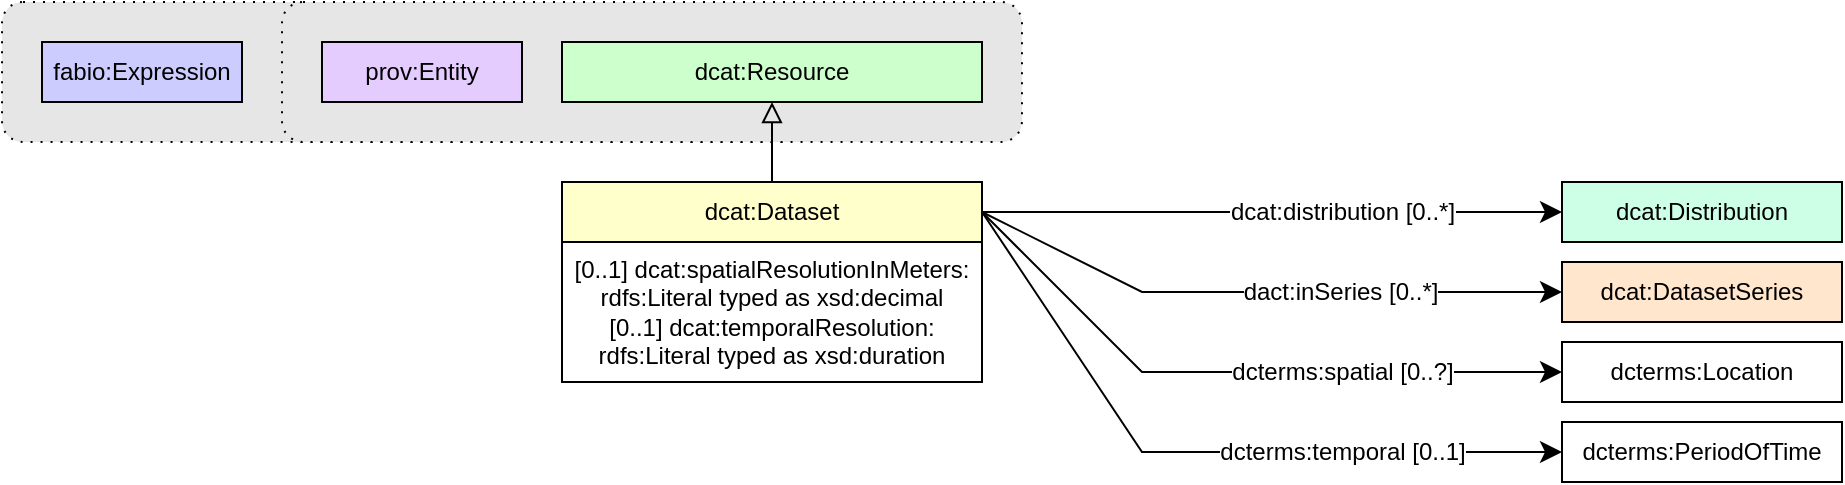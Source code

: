 <mxfile version="26.0.9">
  <diagram name="Page-1" id="dRh6jTIBIImA6vXcn6LJ">
    <mxGraphModel dx="2501" dy="884" grid="1" gridSize="10" guides="1" tooltips="1" connect="1" arrows="1" fold="1" page="1" pageScale="1" pageWidth="827" pageHeight="1169" background="none" math="0" shadow="0">
      <root>
        <mxCell id="0" />
        <mxCell id="1" parent="0" />
        <mxCell id="pjDf02SLqKIFOyRl_HYM-1" value="" style="endArrow=classic;html=1;exitX=1;exitY=0.5;exitDx=0;exitDy=0;entryX=0;entryY=0.5;entryDx=0;entryDy=0;endSize=8;arcSize=0;rounded=0;" parent="1" source="pjDf02SLqKIFOyRl_HYM-14" target="pjDf02SLqKIFOyRl_HYM-10" edge="1">
          <mxGeometry width="50" height="50" relative="1" as="geometry">
            <mxPoint x="239" y="305" as="sourcePoint" />
            <mxPoint x="429" y="305" as="targetPoint" />
          </mxGeometry>
        </mxCell>
        <mxCell id="pjDf02SLqKIFOyRl_HYM-2" value="&lt;div&gt;dcat:distribution [0..*]&lt;/div&gt;" style="text;html=1;align=center;verticalAlign=middle;resizable=0;points=[];labelBackgroundColor=#ffffff;" parent="pjDf02SLqKIFOyRl_HYM-1" vertex="1" connectable="0">
          <mxGeometry x="-0.127" relative="1" as="geometry">
            <mxPoint x="53" as="offset" />
          </mxGeometry>
        </mxCell>
        <mxCell id="pjDf02SLqKIFOyRl_HYM-3" value="" style="endArrow=classic;html=1;exitX=1;exitY=0.5;exitDx=0;exitDy=0;entryX=0;entryY=0.5;entryDx=0;entryDy=0;endSize=8;arcSize=0;rounded=0;" parent="1" source="pjDf02SLqKIFOyRl_HYM-14" target="pjDf02SLqKIFOyRl_HYM-11" edge="1">
          <mxGeometry width="50" height="50" relative="1" as="geometry">
            <mxPoint x="240" y="375" as="sourcePoint" />
            <mxPoint x="530" y="355" as="targetPoint" />
            <Array as="points">
              <mxPoint x="320" y="335" />
            </Array>
          </mxGeometry>
        </mxCell>
        <mxCell id="pjDf02SLqKIFOyRl_HYM-4" value="&lt;div&gt;dact:inSeries [0..*]&lt;/div&gt;" style="text;html=1;align=center;verticalAlign=middle;resizable=0;points=[];labelBackgroundColor=#ffffff;" parent="pjDf02SLqKIFOyRl_HYM-3" vertex="1" connectable="0">
          <mxGeometry x="-0.127" relative="1" as="geometry">
            <mxPoint x="58" as="offset" />
          </mxGeometry>
        </mxCell>
        <mxCell id="pjDf02SLqKIFOyRl_HYM-5" value="" style="endArrow=classic;html=1;exitX=1;exitY=0.5;exitDx=0;exitDy=0;endSize=8;arcSize=0;rounded=0;entryX=0;entryY=0.5;entryDx=0;entryDy=0;" parent="1" source="pjDf02SLqKIFOyRl_HYM-14" target="pjDf02SLqKIFOyRl_HYM-97" edge="1">
          <mxGeometry width="50" height="50" relative="1" as="geometry">
            <mxPoint x="250" y="305" as="sourcePoint" />
            <mxPoint x="530" y="435" as="targetPoint" />
            <Array as="points">
              <mxPoint x="320" y="375" />
            </Array>
          </mxGeometry>
        </mxCell>
        <mxCell id="pjDf02SLqKIFOyRl_HYM-6" value="&lt;div&gt;dcterms:spatial [0..?]&lt;/div&gt;" style="text;html=1;align=center;verticalAlign=middle;resizable=0;points=[];labelBackgroundColor=#ffffff;" parent="pjDf02SLqKIFOyRl_HYM-5" vertex="1" connectable="0">
          <mxGeometry x="-0.127" relative="1" as="geometry">
            <mxPoint x="72" as="offset" />
          </mxGeometry>
        </mxCell>
        <mxCell id="pjDf02SLqKIFOyRl_HYM-10" value="dcat:Distribution" style="rounded=0;whiteSpace=wrap;html=1;snapToPoint=1;points=[[0.1,0],[0.2,0],[0.3,0],[0.4,0],[0.5,0],[0.6,0],[0.7,0],[0.8,0],[0.9,0],[0,0.1],[0,0.3],[0,0.5],[0,0.7],[0,0.9],[0.1,1],[0.2,1],[0.3,1],[0.4,1],[0.5,1],[0.6,1],[0.7,1],[0.8,1],[0.9,1],[1,0.1],[1,0.3],[1,0.5],[1,0.7],[1,0.9]];fillColor=#CCFFE6;" parent="1" vertex="1">
          <mxGeometry x="530" y="280" width="140" height="30" as="geometry" />
        </mxCell>
        <mxCell id="pjDf02SLqKIFOyRl_HYM-11" value="dcat:DatasetSeries" style="rounded=0;whiteSpace=wrap;html=1;snapToPoint=1;points=[[0.1,0],[0.2,0],[0.3,0],[0.4,0],[0.5,0],[0.6,0],[0.7,0],[0.8,0],[0.9,0],[0,0.1],[0,0.3],[0,0.5],[0,0.7],[0,0.9],[0.1,1],[0.2,1],[0.3,1],[0.4,1],[0.5,1],[0.6,1],[0.7,1],[0.8,1],[0.9,1],[1,0.1],[1,0.3],[1,0.5],[1,0.7],[1,0.9]];fillColor=#FFE6CC;" parent="1" vertex="1">
          <mxGeometry x="530" y="320" width="140" height="30" as="geometry" />
        </mxCell>
        <mxCell id="pjDf02SLqKIFOyRl_HYM-19" value="" style="endArrow=classic;html=1;exitX=1;exitY=0.5;exitDx=0;exitDy=0;entryX=0;entryY=0.5;entryDx=0;entryDy=0;endSize=8;arcSize=0;rounded=0;" parent="1" source="pjDf02SLqKIFOyRl_HYM-14" target="pjDf02SLqKIFOyRl_HYM-21" edge="1">
          <mxGeometry width="50" height="50" relative="1" as="geometry">
            <mxPoint x="250" y="495" as="sourcePoint" />
            <mxPoint x="439" y="505" as="targetPoint" />
            <Array as="points">
              <mxPoint x="320" y="415" />
            </Array>
          </mxGeometry>
        </mxCell>
        <mxCell id="pjDf02SLqKIFOyRl_HYM-20" value="&lt;div&gt;dcterms:temporal [0..1]&lt;/div&gt;" style="text;html=1;align=center;verticalAlign=middle;resizable=0;points=[];labelBackgroundColor=#ffffff;" parent="pjDf02SLqKIFOyRl_HYM-19" vertex="1" connectable="0">
          <mxGeometry x="-0.127" relative="1" as="geometry">
            <mxPoint x="89" as="offset" />
          </mxGeometry>
        </mxCell>
        <mxCell id="pjDf02SLqKIFOyRl_HYM-21" value="dcterms:PeriodOfTime" style="rounded=0;whiteSpace=wrap;html=1;snapToPoint=1;points=[[0.1,0],[0.2,0],[0.3,0],[0.4,0],[0.5,0],[0.6,0],[0.7,0],[0.8,0],[0.9,0],[0,0.1],[0,0.3],[0,0.5],[0,0.7],[0,0.9],[0.1,1],[0.2,1],[0.3,1],[0.4,1],[0.5,1],[0.6,1],[0.7,1],[0.8,1],[0.9,1],[1,0.1],[1,0.3],[1,0.5],[1,0.7],[1,0.9]];" parent="1" vertex="1">
          <mxGeometry x="530" y="400" width="140" height="30" as="geometry" />
        </mxCell>
        <mxCell id="pjDf02SLqKIFOyRl_HYM-94" value="" style="group" parent="1" vertex="1" connectable="0">
          <mxGeometry x="30" y="280" width="210" height="100" as="geometry" />
        </mxCell>
        <mxCell id="pjDf02SLqKIFOyRl_HYM-13" value="&lt;div&gt;&lt;span style=&quot;background-color: transparent; color: light-dark(rgb(0, 0, 0), rgb(255, 255, 255));&quot;&gt;[0..1] dcat:spatialResolutionInMeters:&lt;/span&gt;&lt;/div&gt;&lt;div&gt;&lt;span style=&quot;background-color: transparent; color: light-dark(rgb(0, 0, 0), rgb(255, 255, 255));&quot;&gt;rdfs:Literal typed as xsd:decimal&lt;/span&gt;&lt;br&gt;&lt;/div&gt;&lt;div&gt;&lt;div&gt;&lt;span style=&quot;background-color: transparent; color: light-dark(rgb(0, 0, 0), rgb(255, 255, 255));&quot;&gt;[0..1] dcat:temporalResolution:&lt;/span&gt;&lt;/div&gt;&lt;div&gt;&lt;span style=&quot;background-color: transparent; color: light-dark(rgb(0, 0, 0), rgb(255, 255, 255));&quot;&gt;rdfs:Literal typed as xsd:duration&lt;/span&gt;&lt;/div&gt;&lt;/div&gt;" style="rounded=0;whiteSpace=wrap;html=1;snapToPoint=1;points=[[0.1,0],[0.2,0],[0.3,0],[0.4,0],[0.5,0],[0.6,0],[0.7,0],[0.8,0],[0.9,0],[0,0.1],[0,0.3],[0,0.5],[0,0.7],[0,0.9],[0.1,1],[0.2,1],[0.3,1],[0.4,1],[0.5,1],[0.6,1],[0.7,1],[0.8,1],[0.9,1],[1,0.1],[1,0.3],[1,0.5],[1,0.7],[1,0.9]];" parent="pjDf02SLqKIFOyRl_HYM-94" vertex="1">
          <mxGeometry y="30" width="210" height="70" as="geometry" />
        </mxCell>
        <mxCell id="pjDf02SLqKIFOyRl_HYM-14" value="dcat:Dataset" style="rounded=0;whiteSpace=wrap;html=1;snapToPoint=1;points=[[0.1,0],[0.2,0],[0.3,0],[0.4,0],[0.5,0],[0.6,0],[0.7,0],[0.8,0],[0.9,0],[0,0.1],[0,0.3],[0,0.5],[0,0.7],[0,0.9],[0.1,1],[0.2,1],[0.3,1],[0.4,1],[0.5,1],[0.6,1],[0.7,1],[0.8,1],[0.9,1],[1,0.1],[1,0.3],[1,0.5],[1,0.7],[1,0.9]];fillColor=#FFFFCC;" parent="pjDf02SLqKIFOyRl_HYM-94" vertex="1">
          <mxGeometry width="210" height="30" as="geometry" />
        </mxCell>
        <mxCell id="pjDf02SLqKIFOyRl_HYM-97" value="dcterms:Location" style="rounded=0;whiteSpace=wrap;html=1;snapToPoint=1;points=[[0.1,0],[0.2,0],[0.3,0],[0.4,0],[0.5,0],[0.6,0],[0.7,0],[0.8,0],[0.9,0],[0,0.1],[0,0.3],[0,0.5],[0,0.7],[0,0.9],[0.1,1],[0.2,1],[0.3,1],[0.4,1],[0.5,1],[0.6,1],[0.7,1],[0.8,1],[0.9,1],[1,0.1],[1,0.3],[1,0.5],[1,0.7],[1,0.9]];" parent="1" vertex="1">
          <mxGeometry x="530" y="360" width="140" height="30" as="geometry" />
        </mxCell>
        <mxCell id="pjDf02SLqKIFOyRl_HYM-109" value="" style="rounded=1;whiteSpace=wrap;html=1;snapToPoint=1;points=[[0.1,0],[0.2,0],[0.3,0],[0.4,0],[0.5,0],[0.6,0],[0.7,0],[0.8,0],[0.9,0],[0,0.1],[0,0.3],[0,0.5],[0,0.7],[0,0.9],[0.1,1],[0.2,1],[0.3,1],[0.4,1],[0.5,1],[0.6,1],[0.7,1],[0.8,1],[0.9,1],[1,0.1],[1,0.3],[1,0.5],[1,0.7],[1,0.9]];fillColor=#E6E6E6;dashed=1;dashPattern=1 4;" parent="1" vertex="1">
          <mxGeometry x="-250" y="190" width="400" height="70" as="geometry" />
        </mxCell>
        <mxCell id="pjDf02SLqKIFOyRl_HYM-110" value="" style="rounded=1;whiteSpace=wrap;html=1;snapToPoint=1;points=[[0.1,0],[0.2,0],[0.3,0],[0.4,0],[0.5,0],[0.6,0],[0.7,0],[0.8,0],[0.9,0],[0,0.1],[0,0.3],[0,0.5],[0,0.7],[0,0.9],[0.1,1],[0.2,1],[0.3,1],[0.4,1],[0.5,1],[0.6,1],[0.7,1],[0.8,1],[0.9,1],[1,0.1],[1,0.3],[1,0.5],[1,0.7],[1,0.9]];fillColor=#E6E6E6;dashed=1;dashPattern=1 4;" parent="1" vertex="1">
          <mxGeometry x="-110" y="190" width="370" height="70" as="geometry" />
        </mxCell>
        <mxCell id="pjDf02SLqKIFOyRl_HYM-118" value="prov:Entity" style="rounded=0;whiteSpace=wrap;html=1;snapToPoint=1;points=[[0.1,0],[0.2,0],[0.3,0],[0.4,0],[0.5,0],[0.6,0],[0.7,0],[0.8,0],[0.9,0],[0,0.1],[0,0.3],[0,0.5],[0,0.7],[0,0.9],[0.1,1],[0.2,1],[0.3,1],[0.4,1],[0.5,1],[0.6,1],[0.7,1],[0.8,1],[0.9,1],[1,0.1],[1,0.3],[1,0.5],[1,0.7],[1,0.9]];fillColor=#E5CCFF;" parent="1" vertex="1">
          <mxGeometry x="-90" y="210" width="100" height="30" as="geometry" />
        </mxCell>
        <mxCell id="pjDf02SLqKIFOyRl_HYM-119" value="fabio:Expression" style="rounded=0;whiteSpace=wrap;html=1;snapToPoint=1;points=[[0.1,0],[0.2,0],[0.3,0],[0.4,0],[0.5,0],[0.6,0],[0.7,0],[0.8,0],[0.9,0],[0,0.1],[0,0.3],[0,0.5],[0,0.7],[0,0.9],[0.1,1],[0.2,1],[0.3,1],[0.4,1],[0.5,1],[0.6,1],[0.7,1],[0.8,1],[0.9,1],[1,0.1],[1,0.3],[1,0.5],[1,0.7],[1,0.9]];fillColor=#CCCCFF;" parent="1" vertex="1">
          <mxGeometry x="-230" y="210" width="100" height="30" as="geometry" />
        </mxCell>
        <mxCell id="pjDf02SLqKIFOyRl_HYM-113" value="dcat:Resource" style="rounded=0;whiteSpace=wrap;html=1;snapToPoint=1;points=[[0.1,0],[0.2,0],[0.3,0],[0.4,0],[0.5,0],[0.6,0],[0.7,0],[0.8,0],[0.9,0],[0,0.1],[0,0.3],[0,0.5],[0,0.7],[0,0.9],[0.1,1],[0.2,1],[0.3,1],[0.4,1],[0.5,1],[0.6,1],[0.7,1],[0.8,1],[0.9,1],[1,0.1],[1,0.3],[1,0.5],[1,0.7],[1,0.9]];fillColor=#CCFFCC;" parent="1" vertex="1">
          <mxGeometry x="30" y="210" width="210" height="30" as="geometry" />
        </mxCell>
        <mxCell id="pjDf02SLqKIFOyRl_HYM-120" value="" style="endArrow=block;html=1;fontColor=#000099;exitX=0.5;exitY=0;exitDx=0;exitDy=0;endFill=0;entryX=0.5;entryY=1;entryDx=0;entryDy=0;endSize=8;arcSize=0;rounded=0;" parent="1" source="pjDf02SLqKIFOyRl_HYM-14" target="pjDf02SLqKIFOyRl_HYM-113" edge="1">
          <mxGeometry width="50" height="50" relative="1" as="geometry">
            <mxPoint x="-80" y="415" as="sourcePoint" />
            <mxPoint x="-80" y="335" as="targetPoint" />
            <Array as="points" />
          </mxGeometry>
        </mxCell>
      </root>
    </mxGraphModel>
  </diagram>
</mxfile>

